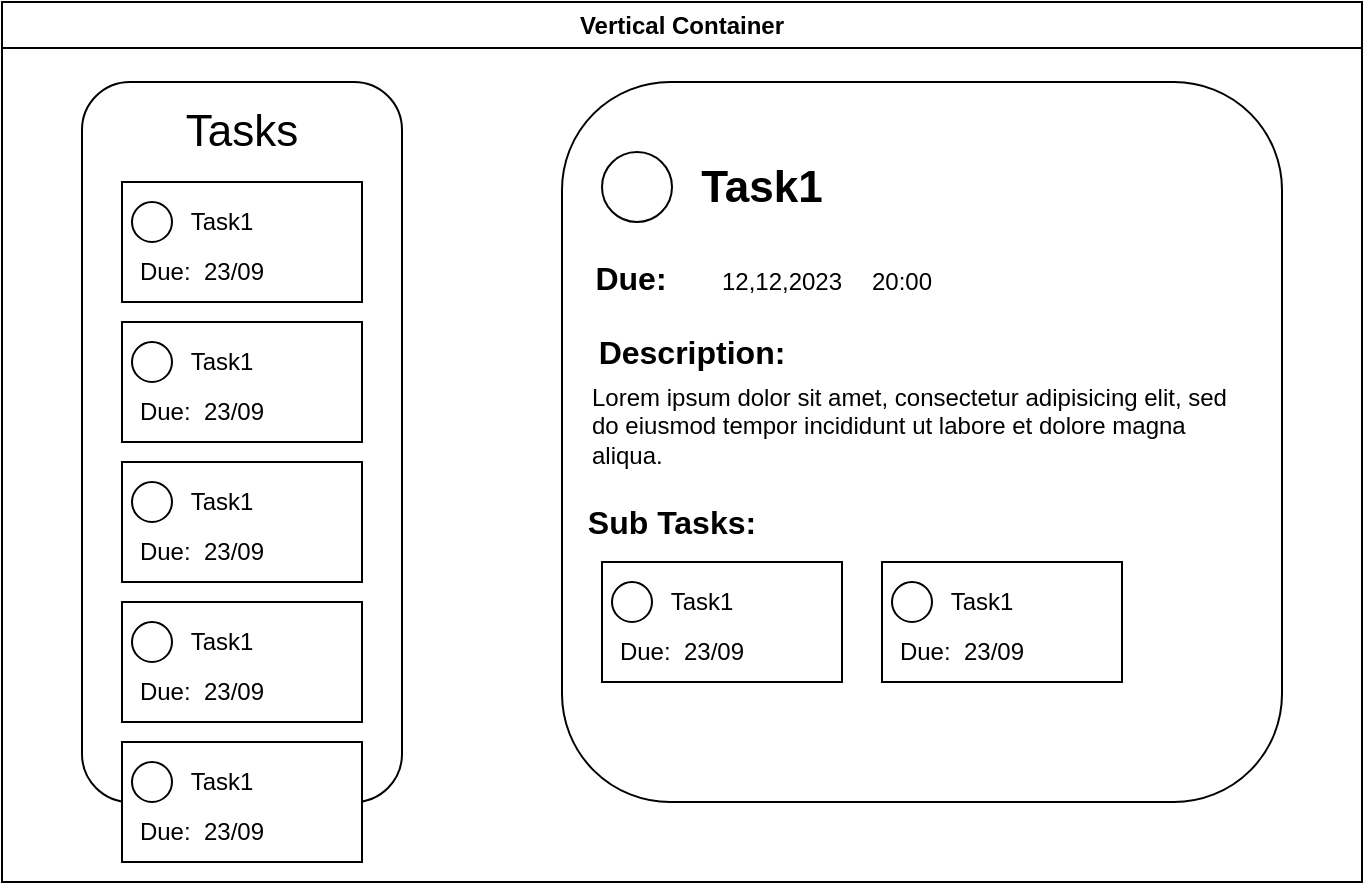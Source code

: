 <mxfile version="21.8.0" type="github">
  <diagram name="Strona-1" id="vzDeasuwt3uQLDoyi-kc">
    <mxGraphModel dx="1380" dy="741" grid="1" gridSize="10" guides="1" tooltips="1" connect="1" arrows="1" fold="1" page="1" pageScale="1" pageWidth="827" pageHeight="1169" math="0" shadow="0">
      <root>
        <mxCell id="0" />
        <mxCell id="1" parent="0" />
        <mxCell id="1jarj3irUBRzqBKBzVCS-1" value="Vertical Container" style="swimlane;whiteSpace=wrap;html=1;" vertex="1" parent="1">
          <mxGeometry x="80" y="40" width="680" height="440" as="geometry" />
        </mxCell>
        <mxCell id="1jarj3irUBRzqBKBzVCS-2" value="" style="rounded=1;whiteSpace=wrap;html=1;" vertex="1" parent="1jarj3irUBRzqBKBzVCS-1">
          <mxGeometry x="40" y="40" width="160" height="360" as="geometry" />
        </mxCell>
        <mxCell id="1jarj3irUBRzqBKBzVCS-3" value="" style="rounded=1;whiteSpace=wrap;html=1;" vertex="1" parent="1jarj3irUBRzqBKBzVCS-1">
          <mxGeometry x="280" y="40" width="360" height="360" as="geometry" />
        </mxCell>
        <mxCell id="1jarj3irUBRzqBKBzVCS-4" value="Tasks" style="text;html=1;strokeColor=none;fillColor=none;align=center;verticalAlign=middle;whiteSpace=wrap;rounded=0;fontSize=22;" vertex="1" parent="1jarj3irUBRzqBKBzVCS-1">
          <mxGeometry x="65" y="50" width="110" height="30" as="geometry" />
        </mxCell>
        <mxCell id="1jarj3irUBRzqBKBzVCS-5" value="" style="rounded=0;whiteSpace=wrap;html=1;" vertex="1" parent="1jarj3irUBRzqBKBzVCS-1">
          <mxGeometry x="60" y="90" width="120" height="60" as="geometry" />
        </mxCell>
        <mxCell id="1jarj3irUBRzqBKBzVCS-6" value="Task1" style="text;html=1;strokeColor=none;fillColor=none;align=center;verticalAlign=middle;whiteSpace=wrap;rounded=0;" vertex="1" parent="1jarj3irUBRzqBKBzVCS-1">
          <mxGeometry x="80" y="95" width="60" height="30" as="geometry" />
        </mxCell>
        <mxCell id="1jarj3irUBRzqBKBzVCS-7" value="" style="ellipse;whiteSpace=wrap;html=1;aspect=fixed;" vertex="1" parent="1jarj3irUBRzqBKBzVCS-1">
          <mxGeometry x="65" y="100" width="20" height="20" as="geometry" />
        </mxCell>
        <mxCell id="1jarj3irUBRzqBKBzVCS-8" value="Due:&amp;nbsp; 23/09" style="text;html=1;strokeColor=none;fillColor=none;align=center;verticalAlign=middle;whiteSpace=wrap;rounded=0;" vertex="1" parent="1jarj3irUBRzqBKBzVCS-1">
          <mxGeometry x="65" y="120" width="70" height="30" as="geometry" />
        </mxCell>
        <mxCell id="1jarj3irUBRzqBKBzVCS-9" value="" style="rounded=0;whiteSpace=wrap;html=1;" vertex="1" parent="1jarj3irUBRzqBKBzVCS-1">
          <mxGeometry x="60" y="160" width="120" height="60" as="geometry" />
        </mxCell>
        <mxCell id="1jarj3irUBRzqBKBzVCS-10" value="Task1" style="text;html=1;strokeColor=none;fillColor=none;align=center;verticalAlign=middle;whiteSpace=wrap;rounded=0;" vertex="1" parent="1jarj3irUBRzqBKBzVCS-1">
          <mxGeometry x="80" y="165" width="60" height="30" as="geometry" />
        </mxCell>
        <mxCell id="1jarj3irUBRzqBKBzVCS-11" value="" style="ellipse;whiteSpace=wrap;html=1;aspect=fixed;" vertex="1" parent="1jarj3irUBRzqBKBzVCS-1">
          <mxGeometry x="65" y="170" width="20" height="20" as="geometry" />
        </mxCell>
        <mxCell id="1jarj3irUBRzqBKBzVCS-12" value="Due:&amp;nbsp; 23/09" style="text;html=1;strokeColor=none;fillColor=none;align=center;verticalAlign=middle;whiteSpace=wrap;rounded=0;" vertex="1" parent="1jarj3irUBRzqBKBzVCS-1">
          <mxGeometry x="65" y="190" width="70" height="30" as="geometry" />
        </mxCell>
        <mxCell id="1jarj3irUBRzqBKBzVCS-13" value="" style="rounded=0;whiteSpace=wrap;html=1;" vertex="1" parent="1jarj3irUBRzqBKBzVCS-1">
          <mxGeometry x="60" y="230" width="120" height="60" as="geometry" />
        </mxCell>
        <mxCell id="1jarj3irUBRzqBKBzVCS-14" value="Task1" style="text;html=1;strokeColor=none;fillColor=none;align=center;verticalAlign=middle;whiteSpace=wrap;rounded=0;" vertex="1" parent="1jarj3irUBRzqBKBzVCS-1">
          <mxGeometry x="80" y="235" width="60" height="30" as="geometry" />
        </mxCell>
        <mxCell id="1jarj3irUBRzqBKBzVCS-15" value="" style="ellipse;whiteSpace=wrap;html=1;aspect=fixed;" vertex="1" parent="1jarj3irUBRzqBKBzVCS-1">
          <mxGeometry x="65" y="240" width="20" height="20" as="geometry" />
        </mxCell>
        <mxCell id="1jarj3irUBRzqBKBzVCS-16" value="Due:&amp;nbsp; 23/09" style="text;html=1;strokeColor=none;fillColor=none;align=center;verticalAlign=middle;whiteSpace=wrap;rounded=0;" vertex="1" parent="1jarj3irUBRzqBKBzVCS-1">
          <mxGeometry x="65" y="260" width="70" height="30" as="geometry" />
        </mxCell>
        <mxCell id="1jarj3irUBRzqBKBzVCS-17" value="" style="rounded=0;whiteSpace=wrap;html=1;" vertex="1" parent="1jarj3irUBRzqBKBzVCS-1">
          <mxGeometry x="60" y="300" width="120" height="60" as="geometry" />
        </mxCell>
        <mxCell id="1jarj3irUBRzqBKBzVCS-18" value="Task1" style="text;html=1;strokeColor=none;fillColor=none;align=center;verticalAlign=middle;whiteSpace=wrap;rounded=0;" vertex="1" parent="1jarj3irUBRzqBKBzVCS-1">
          <mxGeometry x="80" y="305" width="60" height="30" as="geometry" />
        </mxCell>
        <mxCell id="1jarj3irUBRzqBKBzVCS-19" value="" style="ellipse;whiteSpace=wrap;html=1;aspect=fixed;" vertex="1" parent="1jarj3irUBRzqBKBzVCS-1">
          <mxGeometry x="65" y="310" width="20" height="20" as="geometry" />
        </mxCell>
        <mxCell id="1jarj3irUBRzqBKBzVCS-20" value="Due:&amp;nbsp; 23/09" style="text;html=1;strokeColor=none;fillColor=none;align=center;verticalAlign=middle;whiteSpace=wrap;rounded=0;" vertex="1" parent="1jarj3irUBRzqBKBzVCS-1">
          <mxGeometry x="65" y="330" width="70" height="30" as="geometry" />
        </mxCell>
        <mxCell id="1jarj3irUBRzqBKBzVCS-21" value="" style="rounded=0;whiteSpace=wrap;html=1;" vertex="1" parent="1jarj3irUBRzqBKBzVCS-1">
          <mxGeometry x="60" y="370" width="120" height="60" as="geometry" />
        </mxCell>
        <mxCell id="1jarj3irUBRzqBKBzVCS-22" value="Task1" style="text;html=1;strokeColor=none;fillColor=none;align=center;verticalAlign=middle;whiteSpace=wrap;rounded=0;" vertex="1" parent="1jarj3irUBRzqBKBzVCS-1">
          <mxGeometry x="80" y="375" width="60" height="30" as="geometry" />
        </mxCell>
        <mxCell id="1jarj3irUBRzqBKBzVCS-23" value="" style="ellipse;whiteSpace=wrap;html=1;aspect=fixed;" vertex="1" parent="1jarj3irUBRzqBKBzVCS-1">
          <mxGeometry x="65" y="380" width="20" height="20" as="geometry" />
        </mxCell>
        <mxCell id="1jarj3irUBRzqBKBzVCS-24" value="Due:&amp;nbsp; 23/09" style="text;html=1;strokeColor=none;fillColor=none;align=center;verticalAlign=middle;whiteSpace=wrap;rounded=0;" vertex="1" parent="1jarj3irUBRzqBKBzVCS-1">
          <mxGeometry x="65" y="400" width="70" height="30" as="geometry" />
        </mxCell>
        <mxCell id="1jarj3irUBRzqBKBzVCS-27" value="" style="ellipse;whiteSpace=wrap;html=1;aspect=fixed;" vertex="1" parent="1jarj3irUBRzqBKBzVCS-1">
          <mxGeometry x="300" y="75" width="35" height="35" as="geometry" />
        </mxCell>
        <mxCell id="1jarj3irUBRzqBKBzVCS-28" value="Task1" style="text;html=1;strokeColor=none;fillColor=none;align=center;verticalAlign=middle;whiteSpace=wrap;rounded=0;fontSize=22;fontStyle=1" vertex="1" parent="1jarj3irUBRzqBKBzVCS-1">
          <mxGeometry x="320" y="62.5" width="120" height="60" as="geometry" />
        </mxCell>
        <mxCell id="1jarj3irUBRzqBKBzVCS-29" value="Description:" style="text;html=1;strokeColor=none;fillColor=none;align=center;verticalAlign=middle;whiteSpace=wrap;rounded=0;fontSize=16;fontStyle=1" vertex="1" parent="1jarj3irUBRzqBKBzVCS-1">
          <mxGeometry x="280" y="160" width="130" height="30" as="geometry" />
        </mxCell>
        <mxCell id="1jarj3irUBRzqBKBzVCS-30" value="&lt;h1&gt;&lt;br&gt;&lt;/h1&gt;&lt;p&gt;Lorem ipsum dolor sit amet, consectetur adipisicing elit, sed do eiusmod tempor incididunt ut labore et dolore magna aliqua.&lt;/p&gt;" style="text;html=1;strokeColor=none;fillColor=none;spacing=5;spacingTop=-20;whiteSpace=wrap;overflow=hidden;rounded=0;" vertex="1" parent="1jarj3irUBRzqBKBzVCS-1">
          <mxGeometry x="290" y="140" width="340" height="100" as="geometry" />
        </mxCell>
        <mxCell id="1jarj3irUBRzqBKBzVCS-31" value="&lt;font style=&quot;font-size: 16px;&quot;&gt;&lt;b&gt;Due:&lt;/b&gt;&lt;/font&gt;" style="text;html=1;strokeColor=none;fillColor=none;align=center;verticalAlign=middle;whiteSpace=wrap;rounded=0;" vertex="1" parent="1jarj3irUBRzqBKBzVCS-1">
          <mxGeometry x="267.5" y="122.5" width="92.5" height="30" as="geometry" />
        </mxCell>
        <mxCell id="1jarj3irUBRzqBKBzVCS-32" value="12,12,2023" style="text;html=1;strokeColor=none;fillColor=none;align=center;verticalAlign=middle;whiteSpace=wrap;rounded=0;" vertex="1" parent="1jarj3irUBRzqBKBzVCS-1">
          <mxGeometry x="360" y="125" width="60" height="30" as="geometry" />
        </mxCell>
        <mxCell id="1jarj3irUBRzqBKBzVCS-33" value="20:00" style="text;html=1;strokeColor=none;fillColor=none;align=center;verticalAlign=middle;whiteSpace=wrap;rounded=0;" vertex="1" parent="1jarj3irUBRzqBKBzVCS-1">
          <mxGeometry x="420" y="125" width="60" height="30" as="geometry" />
        </mxCell>
        <mxCell id="1jarj3irUBRzqBKBzVCS-34" value="&lt;font style=&quot;font-size: 16px;&quot;&gt;&lt;b&gt;Sub Tasks:&lt;/b&gt;&lt;/font&gt;" style="text;html=1;strokeColor=none;fillColor=none;align=center;verticalAlign=middle;whiteSpace=wrap;rounded=0;" vertex="1" parent="1jarj3irUBRzqBKBzVCS-1">
          <mxGeometry x="280" y="245" width="110" height="30" as="geometry" />
        </mxCell>
        <mxCell id="1jarj3irUBRzqBKBzVCS-35" value="" style="rounded=0;whiteSpace=wrap;html=1;" vertex="1" parent="1jarj3irUBRzqBKBzVCS-1">
          <mxGeometry x="300" y="280" width="120" height="60" as="geometry" />
        </mxCell>
        <mxCell id="1jarj3irUBRzqBKBzVCS-36" value="Task1" style="text;html=1;strokeColor=none;fillColor=none;align=center;verticalAlign=middle;whiteSpace=wrap;rounded=0;" vertex="1" parent="1jarj3irUBRzqBKBzVCS-1">
          <mxGeometry x="320" y="285" width="60" height="30" as="geometry" />
        </mxCell>
        <mxCell id="1jarj3irUBRzqBKBzVCS-37" value="" style="ellipse;whiteSpace=wrap;html=1;aspect=fixed;" vertex="1" parent="1jarj3irUBRzqBKBzVCS-1">
          <mxGeometry x="305" y="290" width="20" height="20" as="geometry" />
        </mxCell>
        <mxCell id="1jarj3irUBRzqBKBzVCS-38" value="Due:&amp;nbsp; 23/09" style="text;html=1;strokeColor=none;fillColor=none;align=center;verticalAlign=middle;whiteSpace=wrap;rounded=0;" vertex="1" parent="1jarj3irUBRzqBKBzVCS-1">
          <mxGeometry x="305" y="310" width="70" height="30" as="geometry" />
        </mxCell>
        <mxCell id="1jarj3irUBRzqBKBzVCS-39" value="" style="rounded=0;whiteSpace=wrap;html=1;" vertex="1" parent="1jarj3irUBRzqBKBzVCS-1">
          <mxGeometry x="440" y="280" width="120" height="60" as="geometry" />
        </mxCell>
        <mxCell id="1jarj3irUBRzqBKBzVCS-40" value="Task1" style="text;html=1;strokeColor=none;fillColor=none;align=center;verticalAlign=middle;whiteSpace=wrap;rounded=0;" vertex="1" parent="1jarj3irUBRzqBKBzVCS-1">
          <mxGeometry x="460" y="285" width="60" height="30" as="geometry" />
        </mxCell>
        <mxCell id="1jarj3irUBRzqBKBzVCS-41" value="" style="ellipse;whiteSpace=wrap;html=1;aspect=fixed;" vertex="1" parent="1jarj3irUBRzqBKBzVCS-1">
          <mxGeometry x="445" y="290" width="20" height="20" as="geometry" />
        </mxCell>
        <mxCell id="1jarj3irUBRzqBKBzVCS-42" value="Due:&amp;nbsp; 23/09" style="text;html=1;strokeColor=none;fillColor=none;align=center;verticalAlign=middle;whiteSpace=wrap;rounded=0;" vertex="1" parent="1jarj3irUBRzqBKBzVCS-1">
          <mxGeometry x="445" y="310" width="70" height="30" as="geometry" />
        </mxCell>
      </root>
    </mxGraphModel>
  </diagram>
</mxfile>
